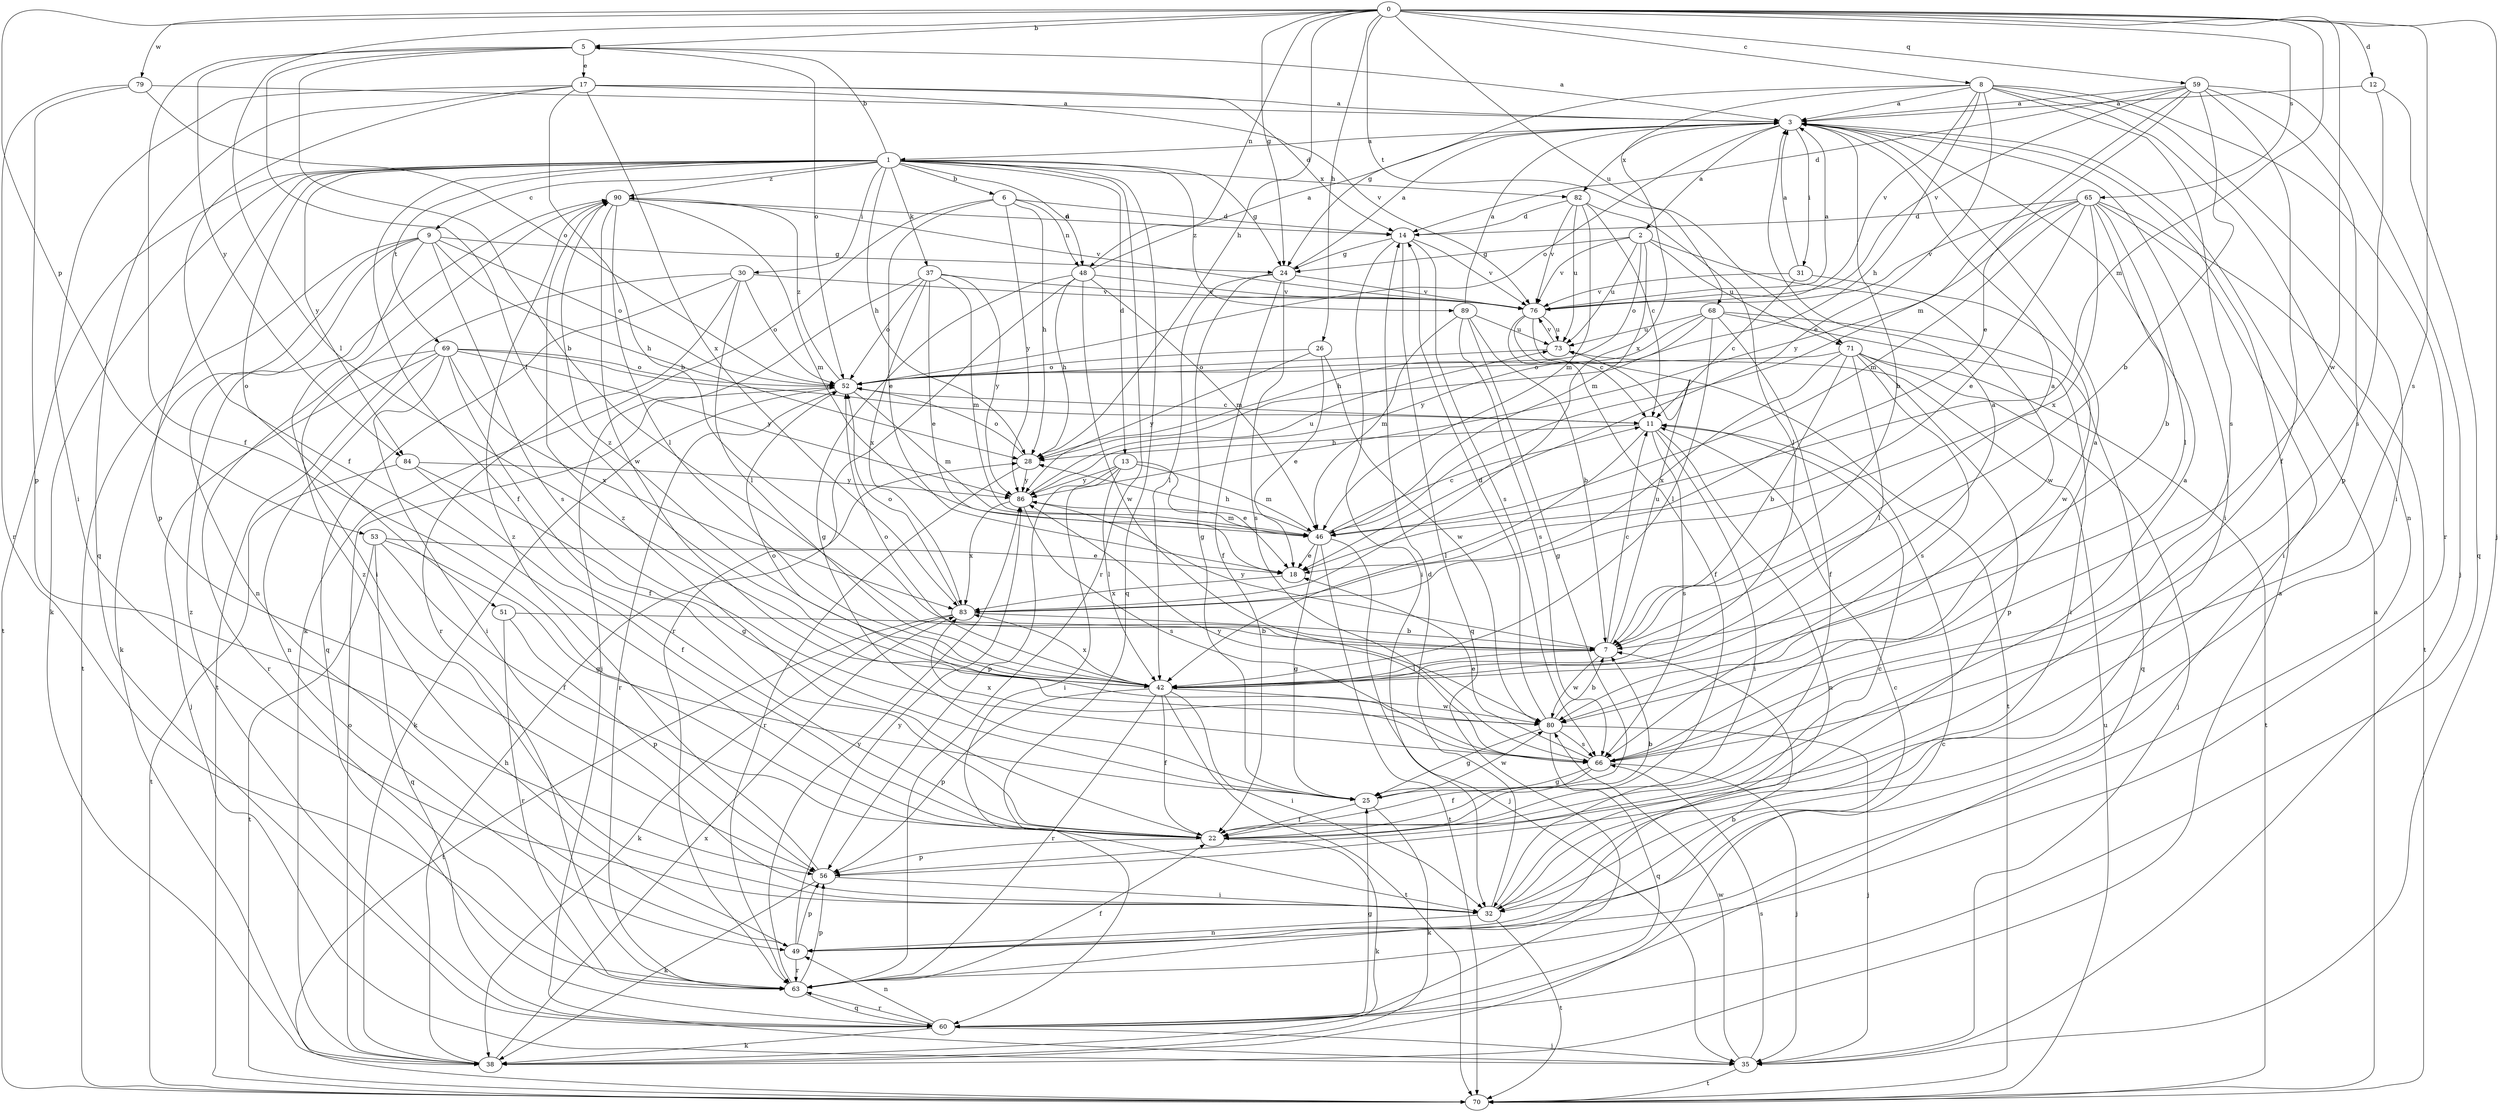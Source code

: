 strict digraph  {
0;
1;
2;
3;
5;
6;
7;
8;
9;
11;
12;
13;
14;
17;
18;
22;
24;
25;
26;
28;
30;
31;
32;
35;
37;
38;
42;
46;
48;
49;
51;
52;
53;
56;
59;
60;
63;
65;
66;
68;
69;
70;
71;
73;
76;
79;
80;
82;
83;
84;
86;
89;
90;
0 -> 5  [label=b];
0 -> 8  [label=c];
0 -> 12  [label=d];
0 -> 24  [label=g];
0 -> 26  [label=h];
0 -> 28  [label=h];
0 -> 35  [label=j];
0 -> 42  [label=l];
0 -> 46  [label=m];
0 -> 48  [label=n];
0 -> 53  [label=p];
0 -> 59  [label=q];
0 -> 65  [label=s];
0 -> 66  [label=s];
0 -> 68  [label=t];
0 -> 71  [label=u];
0 -> 79  [label=w];
0 -> 80  [label=w];
1 -> 5  [label=b];
1 -> 6  [label=b];
1 -> 9  [label=c];
1 -> 13  [label=d];
1 -> 22  [label=f];
1 -> 24  [label=g];
1 -> 28  [label=h];
1 -> 30  [label=i];
1 -> 37  [label=k];
1 -> 38  [label=k];
1 -> 48  [label=n];
1 -> 51  [label=o];
1 -> 56  [label=p];
1 -> 60  [label=q];
1 -> 63  [label=r];
1 -> 69  [label=t];
1 -> 70  [label=t];
1 -> 82  [label=x];
1 -> 84  [label=y];
1 -> 89  [label=z];
1 -> 90  [label=z];
2 -> 24  [label=g];
2 -> 46  [label=m];
2 -> 52  [label=o];
2 -> 71  [label=u];
2 -> 73  [label=u];
2 -> 76  [label=v];
2 -> 80  [label=w];
3 -> 1  [label=a];
3 -> 2  [label=a];
3 -> 7  [label=b];
3 -> 31  [label=i];
3 -> 32  [label=i];
3 -> 52  [label=o];
3 -> 82  [label=x];
5 -> 3  [label=a];
5 -> 7  [label=b];
5 -> 17  [label=e];
5 -> 22  [label=f];
5 -> 42  [label=l];
5 -> 52  [label=o];
5 -> 84  [label=y];
6 -> 14  [label=d];
6 -> 18  [label=e];
6 -> 28  [label=h];
6 -> 38  [label=k];
6 -> 48  [label=n];
6 -> 86  [label=y];
7 -> 3  [label=a];
7 -> 11  [label=c];
7 -> 42  [label=l];
7 -> 73  [label=u];
7 -> 80  [label=w];
7 -> 86  [label=y];
8 -> 3  [label=a];
8 -> 18  [label=e];
8 -> 24  [label=g];
8 -> 28  [label=h];
8 -> 32  [label=i];
8 -> 49  [label=n];
8 -> 63  [label=r];
8 -> 66  [label=s];
8 -> 76  [label=v];
8 -> 83  [label=x];
9 -> 24  [label=g];
9 -> 28  [label=h];
9 -> 32  [label=i];
9 -> 38  [label=k];
9 -> 49  [label=n];
9 -> 52  [label=o];
9 -> 66  [label=s];
9 -> 70  [label=t];
11 -> 28  [label=h];
11 -> 32  [label=i];
11 -> 42  [label=l];
11 -> 49  [label=n];
11 -> 66  [label=s];
12 -> 3  [label=a];
12 -> 60  [label=q];
12 -> 66  [label=s];
13 -> 18  [label=e];
13 -> 32  [label=i];
13 -> 42  [label=l];
13 -> 46  [label=m];
13 -> 56  [label=p];
13 -> 86  [label=y];
14 -> 24  [label=g];
14 -> 32  [label=i];
14 -> 60  [label=q];
14 -> 66  [label=s];
14 -> 76  [label=v];
17 -> 3  [label=a];
17 -> 7  [label=b];
17 -> 14  [label=d];
17 -> 22  [label=f];
17 -> 32  [label=i];
17 -> 60  [label=q];
17 -> 76  [label=v];
17 -> 83  [label=x];
18 -> 83  [label=x];
22 -> 3  [label=a];
22 -> 7  [label=b];
22 -> 38  [label=k];
22 -> 56  [label=p];
22 -> 90  [label=z];
24 -> 3  [label=a];
24 -> 22  [label=f];
24 -> 25  [label=g];
24 -> 42  [label=l];
24 -> 66  [label=s];
24 -> 76  [label=v];
25 -> 22  [label=f];
25 -> 38  [label=k];
25 -> 80  [label=w];
26 -> 18  [label=e];
26 -> 52  [label=o];
26 -> 80  [label=w];
26 -> 86  [label=y];
28 -> 52  [label=o];
28 -> 63  [label=r];
28 -> 86  [label=y];
30 -> 42  [label=l];
30 -> 52  [label=o];
30 -> 60  [label=q];
30 -> 63  [label=r];
30 -> 70  [label=t];
30 -> 76  [label=v];
31 -> 3  [label=a];
31 -> 11  [label=c];
31 -> 76  [label=v];
31 -> 80  [label=w];
32 -> 11  [label=c];
32 -> 14  [label=d];
32 -> 49  [label=n];
32 -> 70  [label=t];
35 -> 66  [label=s];
35 -> 70  [label=t];
35 -> 80  [label=w];
37 -> 18  [label=e];
37 -> 35  [label=j];
37 -> 46  [label=m];
37 -> 52  [label=o];
37 -> 76  [label=v];
37 -> 83  [label=x];
37 -> 86  [label=y];
38 -> 3  [label=a];
38 -> 11  [label=c];
38 -> 28  [label=h];
38 -> 52  [label=o];
38 -> 83  [label=x];
42 -> 3  [label=a];
42 -> 22  [label=f];
42 -> 32  [label=i];
42 -> 52  [label=o];
42 -> 56  [label=p];
42 -> 63  [label=r];
42 -> 70  [label=t];
42 -> 80  [label=w];
42 -> 83  [label=x];
42 -> 90  [label=z];
46 -> 11  [label=c];
46 -> 18  [label=e];
46 -> 25  [label=g];
46 -> 28  [label=h];
46 -> 35  [label=j];
46 -> 70  [label=t];
48 -> 3  [label=a];
48 -> 25  [label=g];
48 -> 28  [label=h];
48 -> 46  [label=m];
48 -> 63  [label=r];
48 -> 76  [label=v];
48 -> 80  [label=w];
49 -> 11  [label=c];
49 -> 56  [label=p];
49 -> 63  [label=r];
49 -> 86  [label=y];
49 -> 90  [label=z];
51 -> 7  [label=b];
51 -> 56  [label=p];
51 -> 63  [label=r];
52 -> 11  [label=c];
52 -> 38  [label=k];
52 -> 46  [label=m];
52 -> 63  [label=r];
52 -> 90  [label=z];
53 -> 18  [label=e];
53 -> 22  [label=f];
53 -> 25  [label=g];
53 -> 60  [label=q];
53 -> 70  [label=t];
56 -> 32  [label=i];
56 -> 38  [label=k];
56 -> 90  [label=z];
59 -> 3  [label=a];
59 -> 7  [label=b];
59 -> 14  [label=d];
59 -> 18  [label=e];
59 -> 22  [label=f];
59 -> 35  [label=j];
59 -> 46  [label=m];
59 -> 56  [label=p];
59 -> 76  [label=v];
60 -> 25  [label=g];
60 -> 35  [label=j];
60 -> 38  [label=k];
60 -> 49  [label=n];
60 -> 63  [label=r];
60 -> 90  [label=z];
63 -> 7  [label=b];
63 -> 22  [label=f];
63 -> 56  [label=p];
63 -> 60  [label=q];
63 -> 86  [label=y];
65 -> 7  [label=b];
65 -> 14  [label=d];
65 -> 18  [label=e];
65 -> 32  [label=i];
65 -> 42  [label=l];
65 -> 46  [label=m];
65 -> 70  [label=t];
65 -> 76  [label=v];
65 -> 83  [label=x];
65 -> 86  [label=y];
66 -> 3  [label=a];
66 -> 18  [label=e];
66 -> 22  [label=f];
66 -> 25  [label=g];
66 -> 35  [label=j];
66 -> 83  [label=x];
66 -> 86  [label=y];
68 -> 22  [label=f];
68 -> 28  [label=h];
68 -> 32  [label=i];
68 -> 42  [label=l];
68 -> 60  [label=q];
68 -> 73  [label=u];
68 -> 86  [label=y];
69 -> 11  [label=c];
69 -> 22  [label=f];
69 -> 32  [label=i];
69 -> 35  [label=j];
69 -> 49  [label=n];
69 -> 52  [label=o];
69 -> 63  [label=r];
69 -> 83  [label=x];
69 -> 86  [label=y];
70 -> 3  [label=a];
70 -> 73  [label=u];
71 -> 7  [label=b];
71 -> 35  [label=j];
71 -> 42  [label=l];
71 -> 52  [label=o];
71 -> 56  [label=p];
71 -> 66  [label=s];
71 -> 70  [label=t];
71 -> 83  [label=x];
73 -> 52  [label=o];
73 -> 76  [label=v];
76 -> 3  [label=a];
76 -> 11  [label=c];
76 -> 22  [label=f];
76 -> 70  [label=t];
76 -> 73  [label=u];
79 -> 3  [label=a];
79 -> 52  [label=o];
79 -> 56  [label=p];
79 -> 63  [label=r];
80 -> 7  [label=b];
80 -> 14  [label=d];
80 -> 25  [label=g];
80 -> 35  [label=j];
80 -> 52  [label=o];
80 -> 60  [label=q];
80 -> 66  [label=s];
82 -> 11  [label=c];
82 -> 14  [label=d];
82 -> 42  [label=l];
82 -> 46  [label=m];
82 -> 73  [label=u];
82 -> 76  [label=v];
83 -> 7  [label=b];
83 -> 38  [label=k];
83 -> 52  [label=o];
83 -> 70  [label=t];
84 -> 22  [label=f];
84 -> 25  [label=g];
84 -> 70  [label=t];
84 -> 86  [label=y];
86 -> 46  [label=m];
86 -> 66  [label=s];
86 -> 73  [label=u];
86 -> 83  [label=x];
89 -> 3  [label=a];
89 -> 7  [label=b];
89 -> 25  [label=g];
89 -> 46  [label=m];
89 -> 66  [label=s];
89 -> 73  [label=u];
90 -> 14  [label=d];
90 -> 42  [label=l];
90 -> 46  [label=m];
90 -> 76  [label=v];
90 -> 80  [label=w];
}
